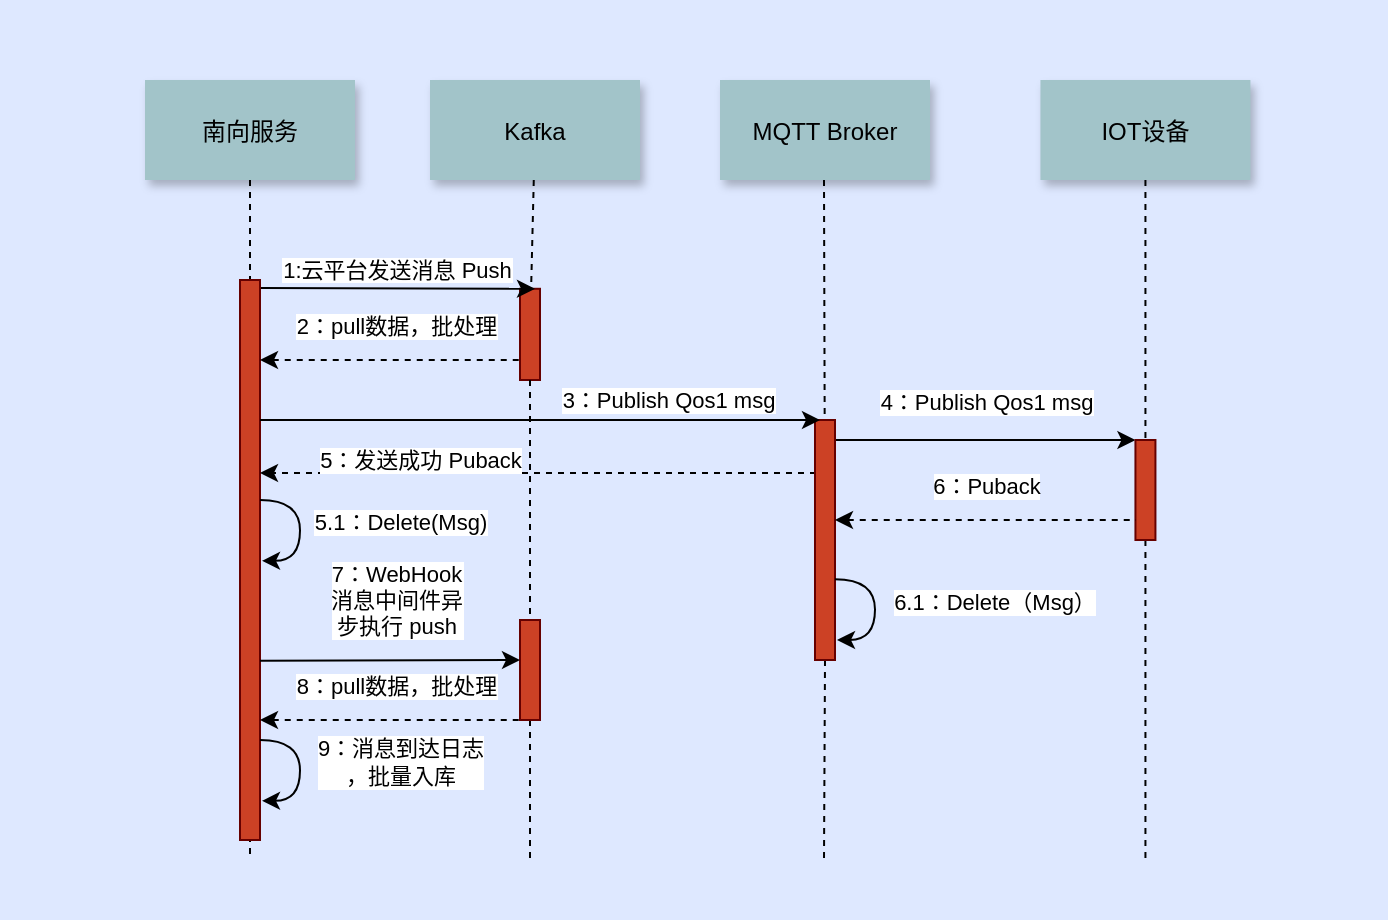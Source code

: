 <mxfile version="14.2.9" type="github">
  <diagram id="nNrxbBQGZD3dQ9b2gms4" name="第 1 页">
    <mxGraphModel dx="1178" dy="655" grid="0" gridSize="10" guides="1" tooltips="1" connect="1" arrows="1" fold="1" page="0" pageScale="1" pageWidth="827" pageHeight="1169" math="0" shadow="0">
      <root>
        <mxCell id="0" />
        <mxCell id="1" parent="0" />
        <mxCell id="_NeroS5PR03IgRyvDBON-1" value="" style="fillColor=#DEE8FF;strokeColor=none" parent="1" vertex="1">
          <mxGeometry x="80" y="20" width="694" height="460" as="geometry" />
        </mxCell>
        <mxCell id="_NeroS5PR03IgRyvDBON-2" value="南向服务" style="shadow=1;fillColor=#A2C4C9;strokeColor=none" parent="1" vertex="1">
          <mxGeometry x="152.5" y="60" width="105" height="50" as="geometry" />
        </mxCell>
        <mxCell id="_NeroS5PR03IgRyvDBON-5" value="" style="fillColor=#CC4125;strokeColor=#660000" parent="1" vertex="1">
          <mxGeometry x="340" y="164.39" width="10" height="45.61" as="geometry" />
        </mxCell>
        <mxCell id="_NeroS5PR03IgRyvDBON-6" value="Kafka" style="shadow=1;fillColor=#A2C4C9;strokeColor=none" parent="1" vertex="1">
          <mxGeometry x="295" y="60" width="105" height="50" as="geometry" />
        </mxCell>
        <mxCell id="_NeroS5PR03IgRyvDBON-7" value="" style="edgeStyle=none;endArrow=none;dashed=1" parent="1" source="_NeroS5PR03IgRyvDBON-6" target="_NeroS5PR03IgRyvDBON-5" edge="1">
          <mxGeometry x="272.335" y="165" width="100" height="100" as="geometry">
            <mxPoint x="347.259" y="110" as="sourcePoint" />
            <mxPoint x="347.576" y="165" as="targetPoint" />
          </mxGeometry>
        </mxCell>
        <mxCell id="_NeroS5PR03IgRyvDBON-8" value="MQTT Broker" style="shadow=1;fillColor=#A2C4C9;strokeColor=none" parent="1" vertex="1">
          <mxGeometry x="440.004" y="60.0" width="105" height="50" as="geometry" />
        </mxCell>
        <mxCell id="_NeroS5PR03IgRyvDBON-9" value="IOT设备" style="shadow=1;fillColor=#A2C4C9;strokeColor=none" parent="1" vertex="1">
          <mxGeometry x="600.22" y="60" width="105" height="50" as="geometry" />
        </mxCell>
        <mxCell id="_NeroS5PR03IgRyvDBON-10" value="" style="edgeStyle=elbowEdgeStyle;elbow=horizontal;endArrow=none;dashed=1" parent="1" source="_NeroS5PR03IgRyvDBON-2" edge="1">
          <mxGeometry x="230.0" y="310" width="100" height="100" as="geometry">
            <mxPoint x="230.0" y="410" as="sourcePoint" />
            <mxPoint x="205" y="220" as="targetPoint" />
          </mxGeometry>
        </mxCell>
        <mxCell id="_NeroS5PR03IgRyvDBON-11" value="" style="edgeStyle=none;dashed=1;endArrow=none" parent="1" edge="1">
          <mxGeometry x="50" y="300" width="100" height="100" as="geometry">
            <mxPoint x="205" y="210" as="sourcePoint" />
            <mxPoint x="205" y="450" as="targetPoint" />
          </mxGeometry>
        </mxCell>
        <mxCell id="_NeroS5PR03IgRyvDBON-12" value="1:云平台发送消息 Push" style="edgeStyle=none;verticalLabelPosition=top;verticalAlign=bottom;entryX=0.75;entryY=0;entryDx=0;entryDy=0;" parent="1" target="_NeroS5PR03IgRyvDBON-5" edge="1">
          <mxGeometry x="242.955" y="77.096" width="100" height="100" as="geometry">
            <mxPoint x="210" y="164" as="sourcePoint" />
            <mxPoint x="320" y="164.386" as="targetPoint" />
          </mxGeometry>
        </mxCell>
        <mxCell id="_NeroS5PR03IgRyvDBON-13" value="" style="edgeStyle=none;endArrow=none;dashed=1;exitX=0.5;exitY=1;exitDx=0;exitDy=0;" parent="1" source="_NeroS5PR03IgRyvDBON-24" edge="1">
          <mxGeometry x="431.488" y="175.0" width="100" height="100" as="geometry">
            <mxPoint x="492.286" y="410" as="sourcePoint" />
            <mxPoint x="492" y="450" as="targetPoint" />
          </mxGeometry>
        </mxCell>
        <mxCell id="_NeroS5PR03IgRyvDBON-14" value="" style="edgeStyle=none;endArrow=none;dashed=1" parent="1" source="_NeroS5PR03IgRyvDBON-26" edge="1">
          <mxGeometry x="592.208" y="175.0" width="100" height="100" as="geometry">
            <mxPoint x="652.729" y="110" as="sourcePoint" />
            <mxPoint x="652.72" y="450" as="targetPoint" />
          </mxGeometry>
        </mxCell>
        <mxCell id="_NeroS5PR03IgRyvDBON-15" value="" style="fillColor=#CC4125;strokeColor=#660000" parent="1" vertex="1">
          <mxGeometry x="200" y="160" width="10" height="280" as="geometry" />
        </mxCell>
        <mxCell id="_NeroS5PR03IgRyvDBON-18" style="edgeStyle=orthogonalEdgeStyle;rounded=0;orthogonalLoop=1;jettySize=auto;html=1;entryX=0.028;entryY=0.089;entryDx=0;entryDy=0;entryPerimeter=0;" parent="1" edge="1">
          <mxGeometry relative="1" as="geometry">
            <Array as="points">
              <mxPoint x="496.72" y="240.0" />
            </Array>
            <mxPoint x="497.22" y="240.0" as="sourcePoint" />
            <mxPoint x="647.72" y="240.01" as="targetPoint" />
          </mxGeometry>
        </mxCell>
        <mxCell id="_NeroS5PR03IgRyvDBON-19" value="4：Publish Qos1 msg" style="edgeLabel;html=1;align=center;verticalAlign=middle;resizable=0;points=[];" parent="_NeroS5PR03IgRyvDBON-18" vertex="1" connectable="0">
          <mxGeometry x="-0.328" y="-1" relative="1" as="geometry">
            <mxPoint x="24.68" y="-20.58" as="offset" />
          </mxGeometry>
        </mxCell>
        <mxCell id="_NeroS5PR03IgRyvDBON-20" value="" style="edgeStyle=none;endArrow=none;dashed=1" parent="1" source="_NeroS5PR03IgRyvDBON-24" edge="1">
          <mxGeometry x="431.488" y="175.0" width="100" height="100" as="geometry">
            <mxPoint x="492" y="110" as="sourcePoint" />
            <mxPoint x="492.444" y="350" as="targetPoint" />
          </mxGeometry>
        </mxCell>
        <mxCell id="_NeroS5PR03IgRyvDBON-21" value="" style="edgeStyle=none;endArrow=none;dashed=1" parent="1" source="EqaIRiOVL16V27noSrxL-5" edge="1">
          <mxGeometry x="376.571" y="339.697" width="100" height="100" as="geometry">
            <mxPoint x="345" y="510" as="sourcePoint" />
            <mxPoint x="345" y="450" as="targetPoint" />
          </mxGeometry>
        </mxCell>
        <mxCell id="_NeroS5PR03IgRyvDBON-22" value="" style="edgeStyle=orthogonalEdgeStyle;rounded=0;orthogonalLoop=1;jettySize=auto;html=1;dashed=1;exitX=0;exitY=0.25;exitDx=0;exitDy=0;" parent="1" edge="1">
          <mxGeometry relative="1" as="geometry">
            <mxPoint x="210" y="256.5" as="targetPoint" />
            <Array as="points">
              <mxPoint x="488" y="256.5" />
            </Array>
            <mxPoint x="487.5" y="250" as="sourcePoint" />
          </mxGeometry>
        </mxCell>
        <mxCell id="_NeroS5PR03IgRyvDBON-23" value="5：发送成功 Puback" style="edgeLabel;html=1;align=center;verticalAlign=middle;resizable=0;points=[];" parent="_NeroS5PR03IgRyvDBON-22" vertex="1" connectable="0">
          <mxGeometry x="-0.372" y="1" relative="1" as="geometry">
            <mxPoint x="-114.83" y="-7.5" as="offset" />
          </mxGeometry>
        </mxCell>
        <mxCell id="_NeroS5PR03IgRyvDBON-24" value="" style="fillColor=#CC4125;strokeColor=#660000" parent="1" vertex="1">
          <mxGeometry x="487.5" y="230" width="10" height="120" as="geometry" />
        </mxCell>
        <mxCell id="_NeroS5PR03IgRyvDBON-25" value="" style="edgeStyle=none;endArrow=none;dashed=1" parent="1" target="_NeroS5PR03IgRyvDBON-24" edge="1">
          <mxGeometry x="431.488" y="175.0" width="100" height="100" as="geometry">
            <mxPoint x="492" y="110" as="sourcePoint" />
            <mxPoint x="492.444" y="350" as="targetPoint" />
          </mxGeometry>
        </mxCell>
        <mxCell id="_NeroS5PR03IgRyvDBON-26" value="" style="fillColor=#CC4125;strokeColor=#660000" parent="1" vertex="1">
          <mxGeometry x="647.72" y="240" width="10" height="50" as="geometry" />
        </mxCell>
        <mxCell id="_NeroS5PR03IgRyvDBON-27" value="" style="edgeStyle=none;endArrow=none;dashed=1" parent="1" source="_NeroS5PR03IgRyvDBON-9" target="_NeroS5PR03IgRyvDBON-26" edge="1">
          <mxGeometry x="592.208" y="175.0" width="100" height="100" as="geometry">
            <mxPoint x="652.72" y="110" as="sourcePoint" />
            <mxPoint x="652.72" y="450" as="targetPoint" />
          </mxGeometry>
        </mxCell>
        <mxCell id="_NeroS5PR03IgRyvDBON-28" style="edgeStyle=orthogonalEdgeStyle;rounded=0;orthogonalLoop=1;jettySize=auto;html=1;entryX=0.028;entryY=0.089;entryDx=0;entryDy=0;entryPerimeter=0;startArrow=classic;startFill=1;endArrow=none;endFill=0;dashed=1;" parent="1" edge="1">
          <mxGeometry relative="1" as="geometry">
            <Array as="points">
              <mxPoint x="497" y="280" />
            </Array>
            <mxPoint x="497.5" y="280" as="sourcePoint" />
            <mxPoint x="648" y="280.01" as="targetPoint" />
          </mxGeometry>
        </mxCell>
        <mxCell id="_NeroS5PR03IgRyvDBON-29" value="6：Puback" style="edgeLabel;html=1;align=center;verticalAlign=middle;resizable=0;points=[];" parent="_NeroS5PR03IgRyvDBON-28" vertex="1" connectable="0">
          <mxGeometry x="-0.328" y="-1" relative="1" as="geometry">
            <mxPoint x="24.68" y="-18.71" as="offset" />
          </mxGeometry>
        </mxCell>
        <mxCell id="_NeroS5PR03IgRyvDBON-30" style="edgeStyle=orthogonalEdgeStyle;curved=1;rounded=0;orthogonalLoop=1;jettySize=auto;html=1;exitX=0.928;exitY=0.095;exitDx=0;exitDy=0;exitPerimeter=0;" parent="1" edge="1">
          <mxGeometry relative="1" as="geometry">
            <mxPoint x="497.5" y="309.588" as="sourcePoint" />
            <mxPoint x="498.5" y="339.98" as="targetPoint" />
            <Array as="points">
              <mxPoint x="517.5" y="309.98" />
              <mxPoint x="517.5" y="339.98" />
              <mxPoint x="498.5" y="339.98" />
            </Array>
          </mxGeometry>
        </mxCell>
        <mxCell id="_NeroS5PR03IgRyvDBON-31" value="6.1：Delete（Msg）" style="edgeLabel;html=1;align=center;verticalAlign=middle;resizable=0;points=[];" parent="_NeroS5PR03IgRyvDBON-30" vertex="1" connectable="0">
          <mxGeometry x="-0.314" y="-1" relative="1" as="geometry">
            <mxPoint x="60.5" y="6.73" as="offset" />
          </mxGeometry>
        </mxCell>
        <mxCell id="_NeroS5PR03IgRyvDBON-32" style="edgeStyle=orthogonalEdgeStyle;curved=1;rounded=0;orthogonalLoop=1;jettySize=auto;html=1;exitX=0.928;exitY=0.095;exitDx=0;exitDy=0;exitPerimeter=0;" parent="1" edge="1">
          <mxGeometry relative="1" as="geometry">
            <mxPoint x="210.0" y="390.008" as="sourcePoint" />
            <mxPoint x="211" y="420.4" as="targetPoint" />
            <Array as="points">
              <mxPoint x="230" y="390.4" />
              <mxPoint x="230" y="420.4" />
              <mxPoint x="211" y="420.4" />
            </Array>
          </mxGeometry>
        </mxCell>
        <mxCell id="_NeroS5PR03IgRyvDBON-33" value="9：消息到达日志&lt;br&gt;，批量入库" style="edgeLabel;html=1;align=center;verticalAlign=middle;resizable=0;points=[];" parent="_NeroS5PR03IgRyvDBON-32" vertex="1" connectable="0">
          <mxGeometry x="-0.314" y="-1" relative="1" as="geometry">
            <mxPoint x="51" y="6.73" as="offset" />
          </mxGeometry>
        </mxCell>
        <mxCell id="EqaIRiOVL16V27noSrxL-1" style="edgeStyle=orthogonalEdgeStyle;rounded=0;orthogonalLoop=1;jettySize=auto;html=1;startArrow=classic;startFill=1;endArrow=none;endFill=0;dashed=1;" edge="1" parent="1">
          <mxGeometry relative="1" as="geometry">
            <Array as="points">
              <mxPoint x="209.5" y="200" />
            </Array>
            <mxPoint x="210" y="200" as="sourcePoint" />
            <mxPoint x="340" y="200" as="targetPoint" />
          </mxGeometry>
        </mxCell>
        <mxCell id="EqaIRiOVL16V27noSrxL-2" value="2：pull数据，批处理" style="edgeLabel;html=1;align=center;verticalAlign=middle;resizable=0;points=[];" vertex="1" connectable="0" parent="EqaIRiOVL16V27noSrxL-1">
          <mxGeometry x="-0.328" y="-1" relative="1" as="geometry">
            <mxPoint x="24.68" y="-18.71" as="offset" />
          </mxGeometry>
        </mxCell>
        <mxCell id="EqaIRiOVL16V27noSrxL-3" style="edgeStyle=orthogonalEdgeStyle;rounded=0;orthogonalLoop=1;jettySize=auto;html=1;" edge="1" parent="1">
          <mxGeometry relative="1" as="geometry">
            <Array as="points">
              <mxPoint x="209.5" y="230" />
            </Array>
            <mxPoint x="210" y="230" as="sourcePoint" />
            <mxPoint x="490" y="230" as="targetPoint" />
          </mxGeometry>
        </mxCell>
        <mxCell id="EqaIRiOVL16V27noSrxL-4" value="3：Publish Qos1 msg" style="edgeLabel;html=1;align=center;verticalAlign=middle;resizable=0;points=[];" vertex="1" connectable="0" parent="EqaIRiOVL16V27noSrxL-3">
          <mxGeometry x="-0.328" y="-1" relative="1" as="geometry">
            <mxPoint x="109.83" y="-11" as="offset" />
          </mxGeometry>
        </mxCell>
        <mxCell id="EqaIRiOVL16V27noSrxL-5" value="" style="fillColor=#CC4125;strokeColor=#660000" vertex="1" parent="1">
          <mxGeometry x="340" y="330" width="10" height="50" as="geometry" />
        </mxCell>
        <mxCell id="EqaIRiOVL16V27noSrxL-6" value="" style="edgeStyle=none;endArrow=none;dashed=1" edge="1" parent="1" source="_NeroS5PR03IgRyvDBON-5" target="EqaIRiOVL16V27noSrxL-5">
          <mxGeometry x="376.571" y="339.697" width="100" height="100" as="geometry">
            <mxPoint x="345" y="210.0" as="sourcePoint" />
            <mxPoint x="345" y="450" as="targetPoint" />
          </mxGeometry>
        </mxCell>
        <mxCell id="EqaIRiOVL16V27noSrxL-7" style="edgeStyle=orthogonalEdgeStyle;curved=1;rounded=0;orthogonalLoop=1;jettySize=auto;html=1;exitX=0.928;exitY=0.095;exitDx=0;exitDy=0;exitPerimeter=0;" edge="1" parent="1">
          <mxGeometry relative="1" as="geometry">
            <mxPoint x="210.0" y="270.028" as="sourcePoint" />
            <mxPoint x="211" y="300.42" as="targetPoint" />
            <Array as="points">
              <mxPoint x="230" y="270.42" />
              <mxPoint x="230" y="300.42" />
              <mxPoint x="211" y="300.42" />
            </Array>
          </mxGeometry>
        </mxCell>
        <mxCell id="EqaIRiOVL16V27noSrxL-8" value="5.1：Delete(Msg)" style="edgeLabel;html=1;align=center;verticalAlign=middle;resizable=0;points=[];" vertex="1" connectable="0" parent="EqaIRiOVL16V27noSrxL-7">
          <mxGeometry x="-0.314" y="-1" relative="1" as="geometry">
            <mxPoint x="51" y="6.73" as="offset" />
          </mxGeometry>
        </mxCell>
        <mxCell id="EqaIRiOVL16V27noSrxL-10" style="edgeStyle=orthogonalEdgeStyle;rounded=0;orthogonalLoop=1;jettySize=auto;html=1;" edge="1" parent="1">
          <mxGeometry relative="1" as="geometry">
            <Array as="points">
              <mxPoint x="209.5" y="350.39" />
            </Array>
            <mxPoint x="210" y="350.39" as="sourcePoint" />
            <mxPoint x="340" y="350" as="targetPoint" />
          </mxGeometry>
        </mxCell>
        <mxCell id="EqaIRiOVL16V27noSrxL-11" value="7：WebHook&lt;br&gt;消息中间件异&lt;br&gt;步执行 push" style="edgeLabel;html=1;align=center;verticalAlign=middle;resizable=0;points=[];" vertex="1" connectable="0" parent="EqaIRiOVL16V27noSrxL-10">
          <mxGeometry x="-0.328" y="-1" relative="1" as="geometry">
            <mxPoint x="24.68" y="-31.26" as="offset" />
          </mxGeometry>
        </mxCell>
        <mxCell id="EqaIRiOVL16V27noSrxL-12" style="edgeStyle=orthogonalEdgeStyle;rounded=0;orthogonalLoop=1;jettySize=auto;html=1;startArrow=classic;startFill=1;endArrow=none;endFill=0;dashed=1;" edge="1" parent="1">
          <mxGeometry relative="1" as="geometry">
            <Array as="points">
              <mxPoint x="209.5" y="380.0" />
            </Array>
            <mxPoint x="210.0" y="380.0" as="sourcePoint" />
            <mxPoint x="340" y="380.0" as="targetPoint" />
          </mxGeometry>
        </mxCell>
        <mxCell id="EqaIRiOVL16V27noSrxL-13" value="8：pull数据，批处理" style="edgeLabel;html=1;align=center;verticalAlign=middle;resizable=0;points=[];" vertex="1" connectable="0" parent="EqaIRiOVL16V27noSrxL-12">
          <mxGeometry x="-0.328" y="-1" relative="1" as="geometry">
            <mxPoint x="24.68" y="-18.71" as="offset" />
          </mxGeometry>
        </mxCell>
      </root>
    </mxGraphModel>
  </diagram>
</mxfile>
